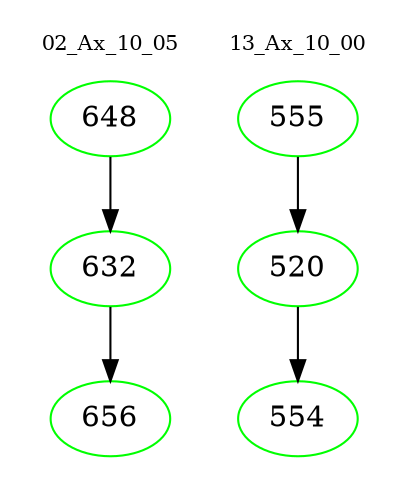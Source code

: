 digraph{
subgraph cluster_0 {
color = white
label = "02_Ax_10_05";
fontsize=10;
T0_648 [label="648", color="green"]
T0_648 -> T0_632 [color="black"]
T0_632 [label="632", color="green"]
T0_632 -> T0_656 [color="black"]
T0_656 [label="656", color="green"]
}
subgraph cluster_1 {
color = white
label = "13_Ax_10_00";
fontsize=10;
T1_555 [label="555", color="green"]
T1_555 -> T1_520 [color="black"]
T1_520 [label="520", color="green"]
T1_520 -> T1_554 [color="black"]
T1_554 [label="554", color="green"]
}
}
